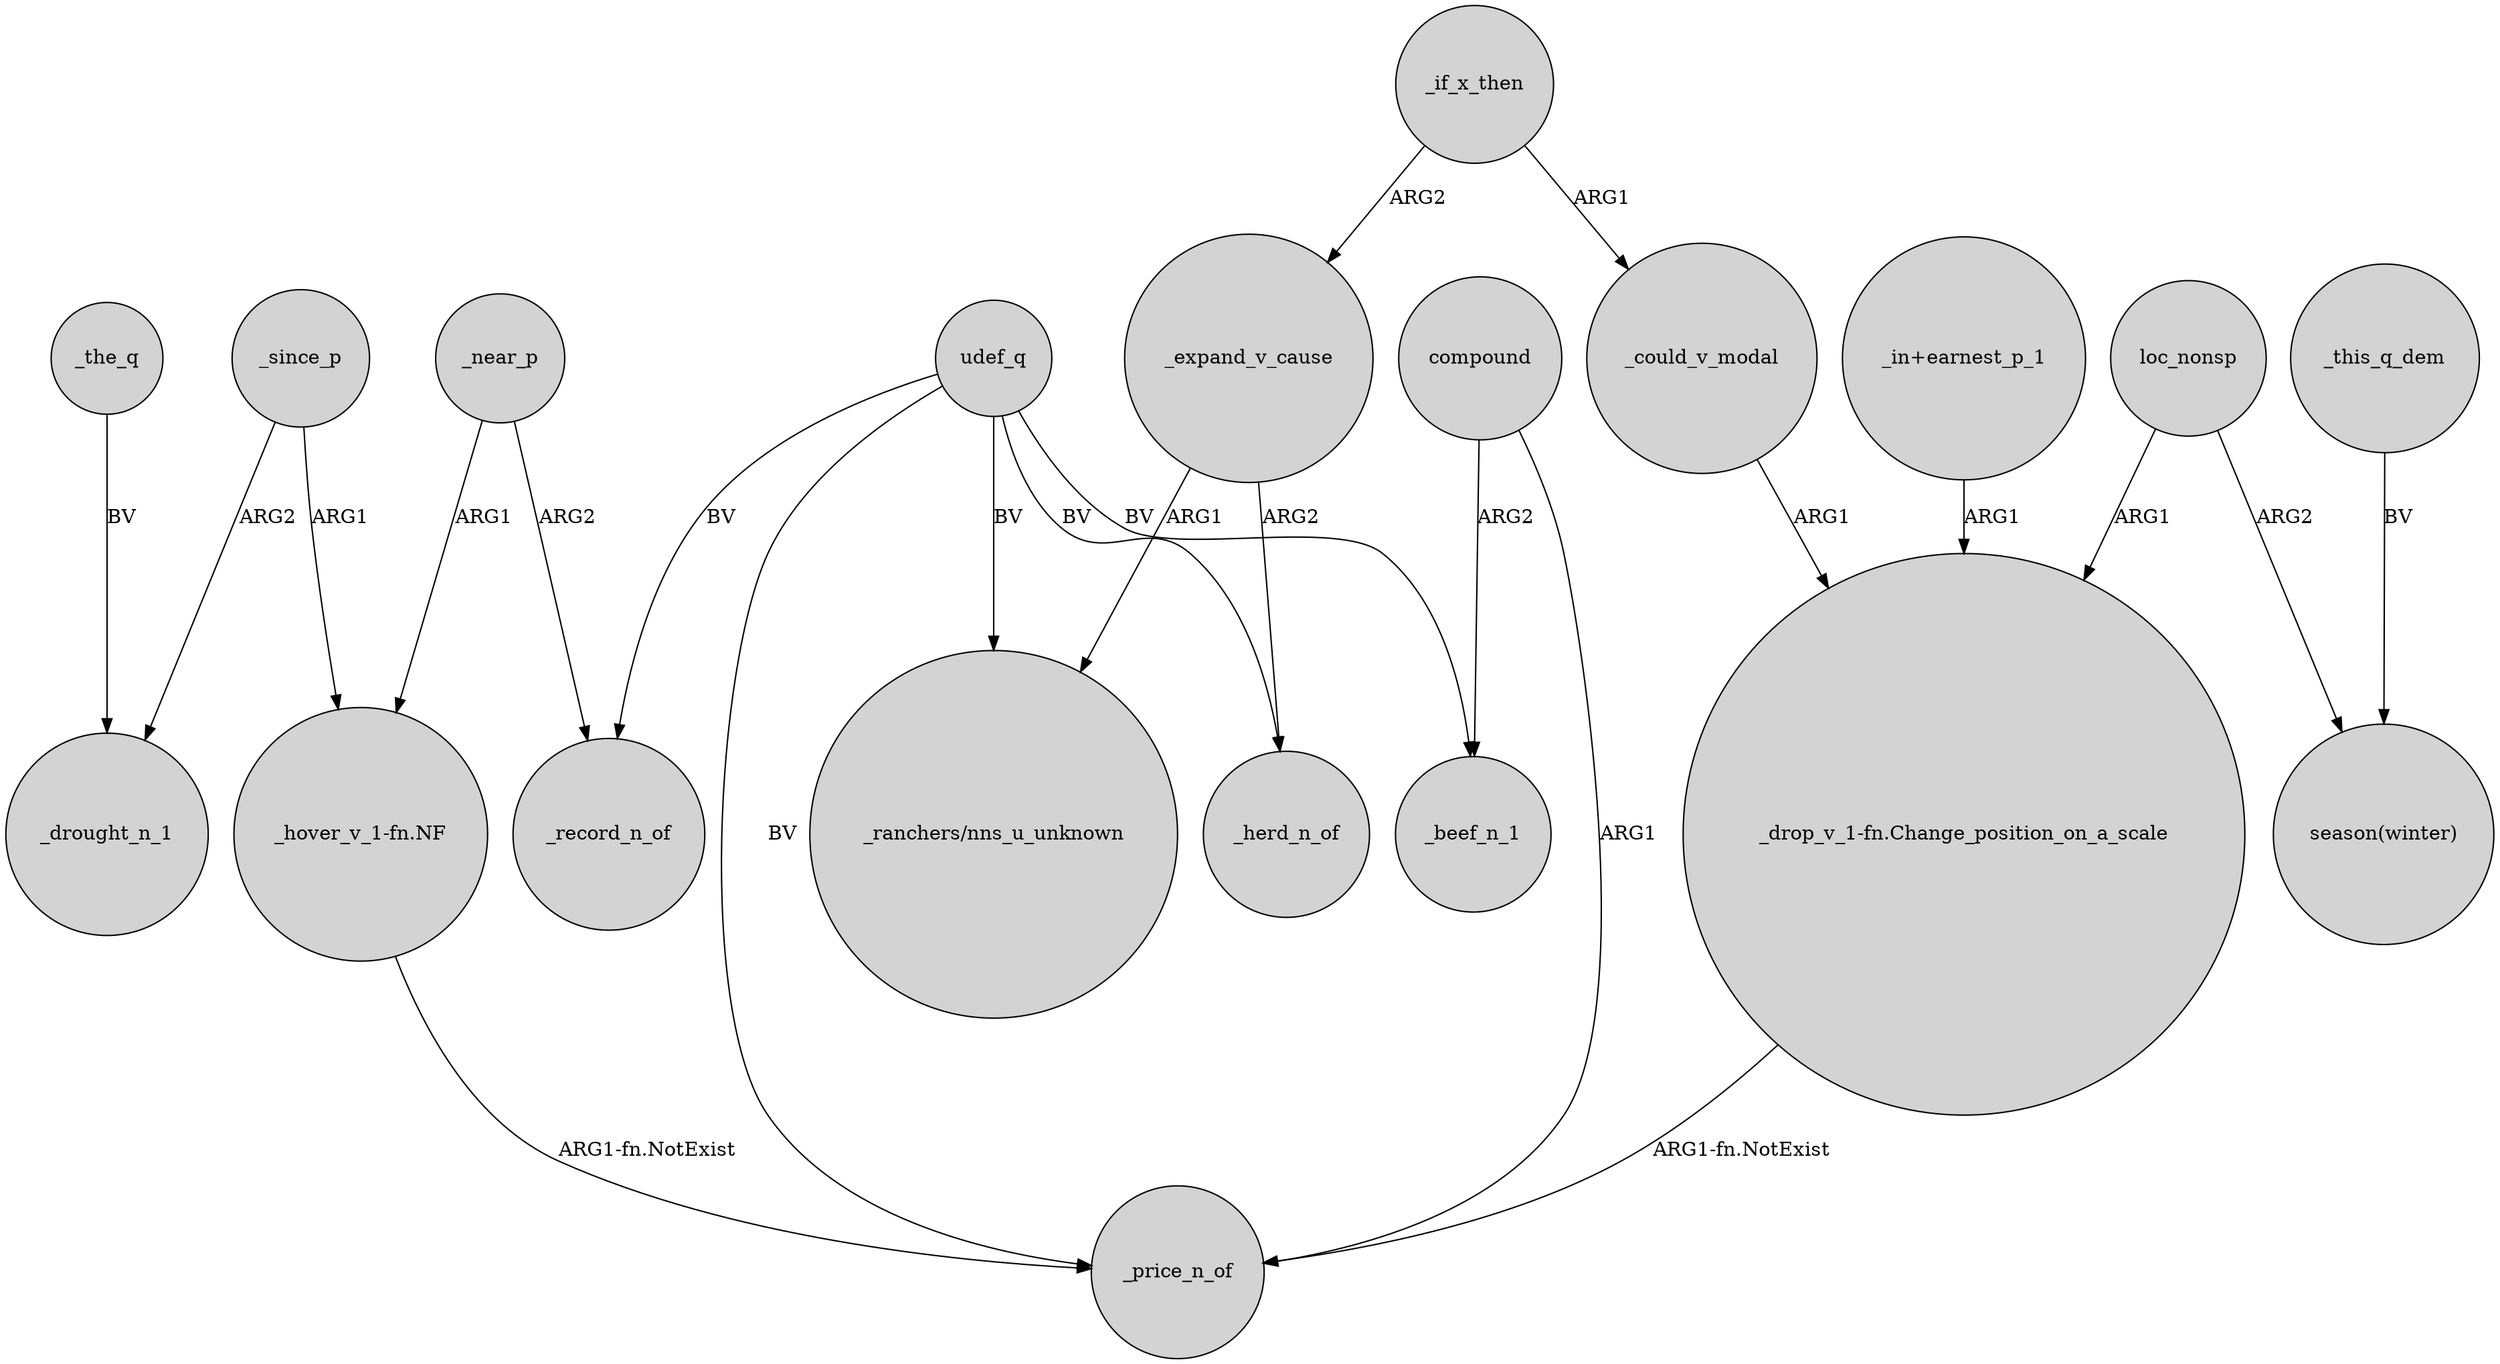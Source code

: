 digraph {
	node [shape=circle style=filled]
	_since_p -> _drought_n_1 [label=ARG2]
	udef_q -> _price_n_of [label=BV]
	udef_q -> _record_n_of [label=BV]
	_if_x_then -> _could_v_modal [label=ARG1]
	_near_p -> _record_n_of [label=ARG2]
	loc_nonsp -> "_drop_v_1-fn.Change_position_on_a_scale" [label=ARG1]
	_this_q_dem -> "season(winter)" [label=BV]
	_near_p -> "_hover_v_1-fn.NF" [label=ARG1]
	_could_v_modal -> "_drop_v_1-fn.Change_position_on_a_scale" [label=ARG1]
	loc_nonsp -> "season(winter)" [label=ARG2]
	_expand_v_cause -> "_ranchers/nns_u_unknown" [label=ARG1]
	"_in+earnest_p_1" -> "_drop_v_1-fn.Change_position_on_a_scale" [label=ARG1]
	_if_x_then -> _expand_v_cause [label=ARG2]
	udef_q -> _herd_n_of [label=BV]
	compound -> _beef_n_1 [label=ARG2]
	"_hover_v_1-fn.NF" -> _price_n_of [label="ARG1-fn.NotExist"]
	udef_q -> _beef_n_1 [label=BV]
	udef_q -> "_ranchers/nns_u_unknown" [label=BV]
	"_drop_v_1-fn.Change_position_on_a_scale" -> _price_n_of [label="ARG1-fn.NotExist"]
	compound -> _price_n_of [label=ARG1]
	_expand_v_cause -> _herd_n_of [label=ARG2]
	_since_p -> "_hover_v_1-fn.NF" [label=ARG1]
	_the_q -> _drought_n_1 [label=BV]
}
